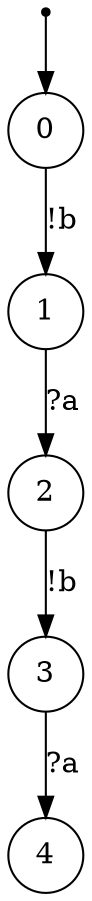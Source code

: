digraph {
 node [shape=point] ENTRY
 node [shape=circle]
 ENTRY -> 0
0 -> 1 [label="!b"]
1 -> 2 [label="?a"]
2 -> 3 [label="!b"]
3 -> 4 [label="?a"]
}